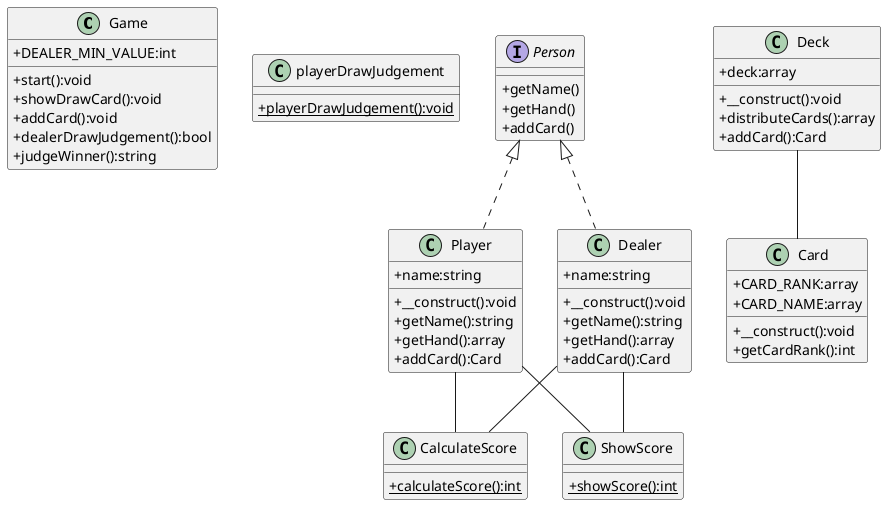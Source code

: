 @startuml
skinparam classAttributeIconSize 0

class Game {
  +DEALER_MIN_VALUE:int
  +start():void
  +showDrawCard():void
  +addCard():void
  +dealerDrawJudgement():bool
  +judgeWinner():string
}

class playerDrawJudgement {
  {static}+playerDrawJudgement():void
}

interface Person {
  +getName()
  +getHand()
  +addCard()
}

class Player implements Person {
  +name:string
  +__construct():void
  +getName():string
  +getHand():array
  +addCard():Card
}

class Dealer implements Person {
  +name:string
  +__construct():void
  +getName():string
  +getHand():array
  +addCard():Card
}

class Card {
  +CARD_RANK:array
  +CARD_NAME:array
  ' -suit:string
  ' -num:string
  +__construct():void
  +getCardRank():int
  ' +getSuit():string
  ' +getNum():mixed
  ' +getCardName():string
}

class Deck {
  +deck:array
  +__construct():void
  +distributeCards():array
  +addCard():Card
}

class CalculateScore {
  {static}+calculateScore():int
}

class ShowScore {
  {static}+showScore():int
}

Player -- CalculateScore
Dealer -- CalculateScore
Player -- ShowScore
Dealer -- ShowScore
Deck -- Card

@enduml

